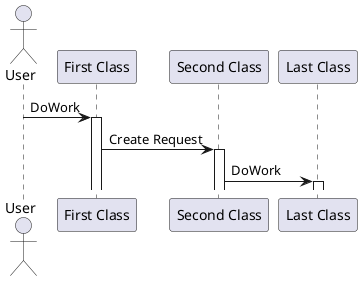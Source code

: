 @startuml

actor User
participant "First Class" as A
participant "Second Class" as B
participant "Last Class" as C
User -> A: DoWork
activate A
A -> B: Create Request
activate B
B -> C: DoWork
activate C
@enduml
